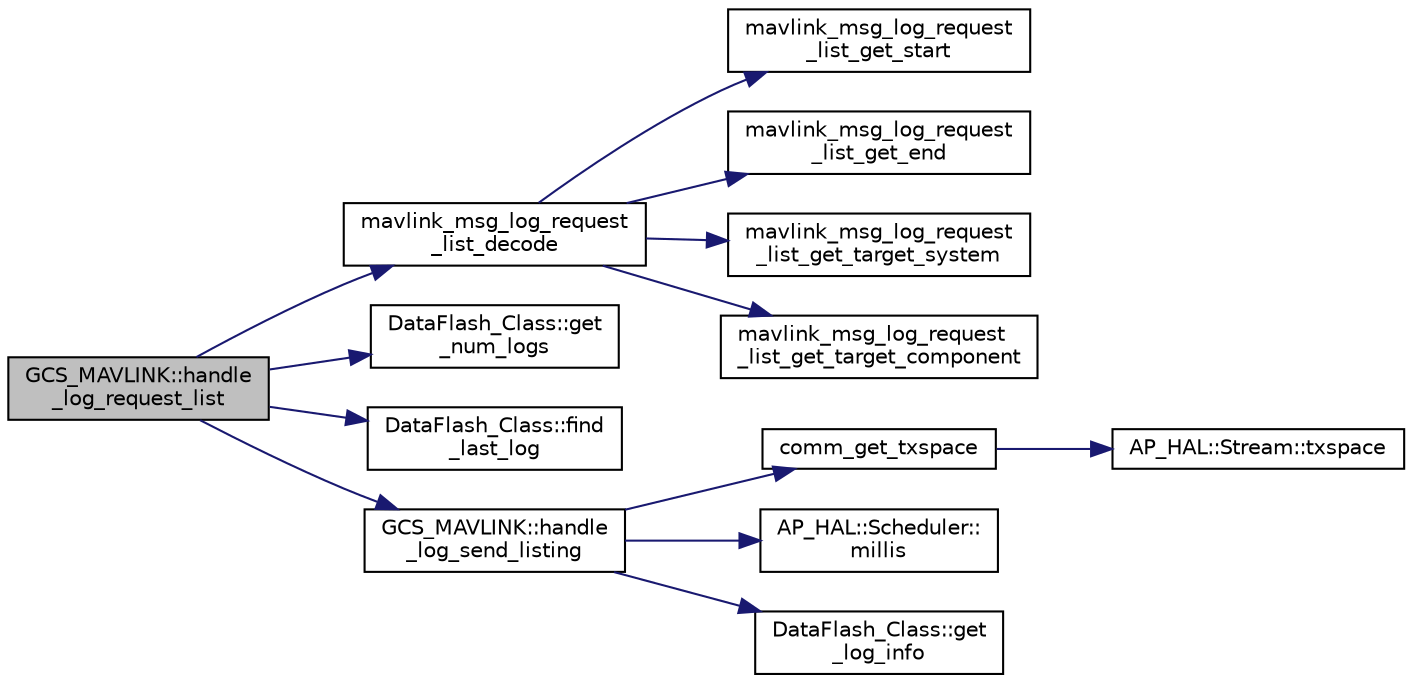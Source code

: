 digraph "GCS_MAVLINK::handle_log_request_list"
{
 // INTERACTIVE_SVG=YES
  edge [fontname="Helvetica",fontsize="10",labelfontname="Helvetica",labelfontsize="10"];
  node [fontname="Helvetica",fontsize="10",shape=record];
  rankdir="LR";
  Node1 [label="GCS_MAVLINK::handle\l_log_request_list",height=0.2,width=0.4,color="black", fillcolor="grey75", style="filled" fontcolor="black"];
  Node1 -> Node2 [color="midnightblue",fontsize="10",style="solid",fontname="Helvetica"];
  Node2 [label="mavlink_msg_log_request\l_list_decode",height=0.2,width=0.4,color="black", fillcolor="white", style="filled",URL="$mavlink__msg__log__request__list_8h.html#a68242537155ded2de5f02f66500395e3",tooltip="Decode a log_request_list message into a struct. "];
  Node2 -> Node3 [color="midnightblue",fontsize="10",style="solid",fontname="Helvetica"];
  Node3 [label="mavlink_msg_log_request\l_list_get_start",height=0.2,width=0.4,color="black", fillcolor="white", style="filled",URL="$mavlink__msg__log__request__list_8h.html#a8ab34027a517ae30f89372b2b7aa603d",tooltip="Get field start from log_request_list message. "];
  Node2 -> Node4 [color="midnightblue",fontsize="10",style="solid",fontname="Helvetica"];
  Node4 [label="mavlink_msg_log_request\l_list_get_end",height=0.2,width=0.4,color="black", fillcolor="white", style="filled",URL="$mavlink__msg__log__request__list_8h.html#ace1cabd76cdf3fee90b1fdd947b1d742",tooltip="Get field end from log_request_list message. "];
  Node2 -> Node5 [color="midnightblue",fontsize="10",style="solid",fontname="Helvetica"];
  Node5 [label="mavlink_msg_log_request\l_list_get_target_system",height=0.2,width=0.4,color="black", fillcolor="white", style="filled",URL="$mavlink__msg__log__request__list_8h.html#ad7f54a7b637017ae3e9224d555d26d54",tooltip="Send a log_request_list message. "];
  Node2 -> Node6 [color="midnightblue",fontsize="10",style="solid",fontname="Helvetica"];
  Node6 [label="mavlink_msg_log_request\l_list_get_target_component",height=0.2,width=0.4,color="black", fillcolor="white", style="filled",URL="$mavlink__msg__log__request__list_8h.html#ad3d66e99a97876cbe6a7697d845157a9",tooltip="Get field target_component from log_request_list message. "];
  Node1 -> Node7 [color="midnightblue",fontsize="10",style="solid",fontname="Helvetica"];
  Node7 [label="DataFlash_Class::get\l_num_logs",height=0.2,width=0.4,color="black", fillcolor="white", style="filled",URL="$classDataFlash__Class.html#a7e1d845c4e7c798b62ad37126979dd2a"];
  Node1 -> Node8 [color="midnightblue",fontsize="10",style="solid",fontname="Helvetica"];
  Node8 [label="DataFlash_Class::find\l_last_log",height=0.2,width=0.4,color="black", fillcolor="white", style="filled",URL="$classDataFlash__Class.html#a3c1526855286c72b24756566c51767cb"];
  Node1 -> Node9 [color="midnightblue",fontsize="10",style="solid",fontname="Helvetica"];
  Node9 [label="GCS_MAVLINK::handle\l_log_send_listing",height=0.2,width=0.4,color="black", fillcolor="white", style="filled",URL="$classGCS__MAVLINK.html#add5099b4e743990e0e0de5bc607660e6"];
  Node9 -> Node10 [color="midnightblue",fontsize="10",style="solid",fontname="Helvetica"];
  Node10 [label="comm_get_txspace",height=0.2,width=0.4,color="black", fillcolor="white", style="filled",URL="$GCS__MAVLink_8cpp.html#a2a0fd455fd37f642e9eb67373a14b7d9"];
  Node10 -> Node11 [color="midnightblue",fontsize="10",style="solid",fontname="Helvetica"];
  Node11 [label="AP_HAL::Stream::txspace",height=0.2,width=0.4,color="black", fillcolor="white", style="filled",URL="$classAP__HAL_1_1Stream.html#a7028834212873394e906bcaf7f4a06b3"];
  Node9 -> Node12 [color="midnightblue",fontsize="10",style="solid",fontname="Helvetica"];
  Node12 [label="AP_HAL::Scheduler::\lmillis",height=0.2,width=0.4,color="black", fillcolor="white", style="filled",URL="$classAP__HAL_1_1Scheduler.html#a26b68339fc68a562d8d3a1238d0ec8c1"];
  Node9 -> Node13 [color="midnightblue",fontsize="10",style="solid",fontname="Helvetica"];
  Node13 [label="DataFlash_Class::get\l_log_info",height=0.2,width=0.4,color="black", fillcolor="white", style="filled",URL="$classDataFlash__Class.html#ab6f46ba4dc11aaabaa562938aa772d3c"];
}
